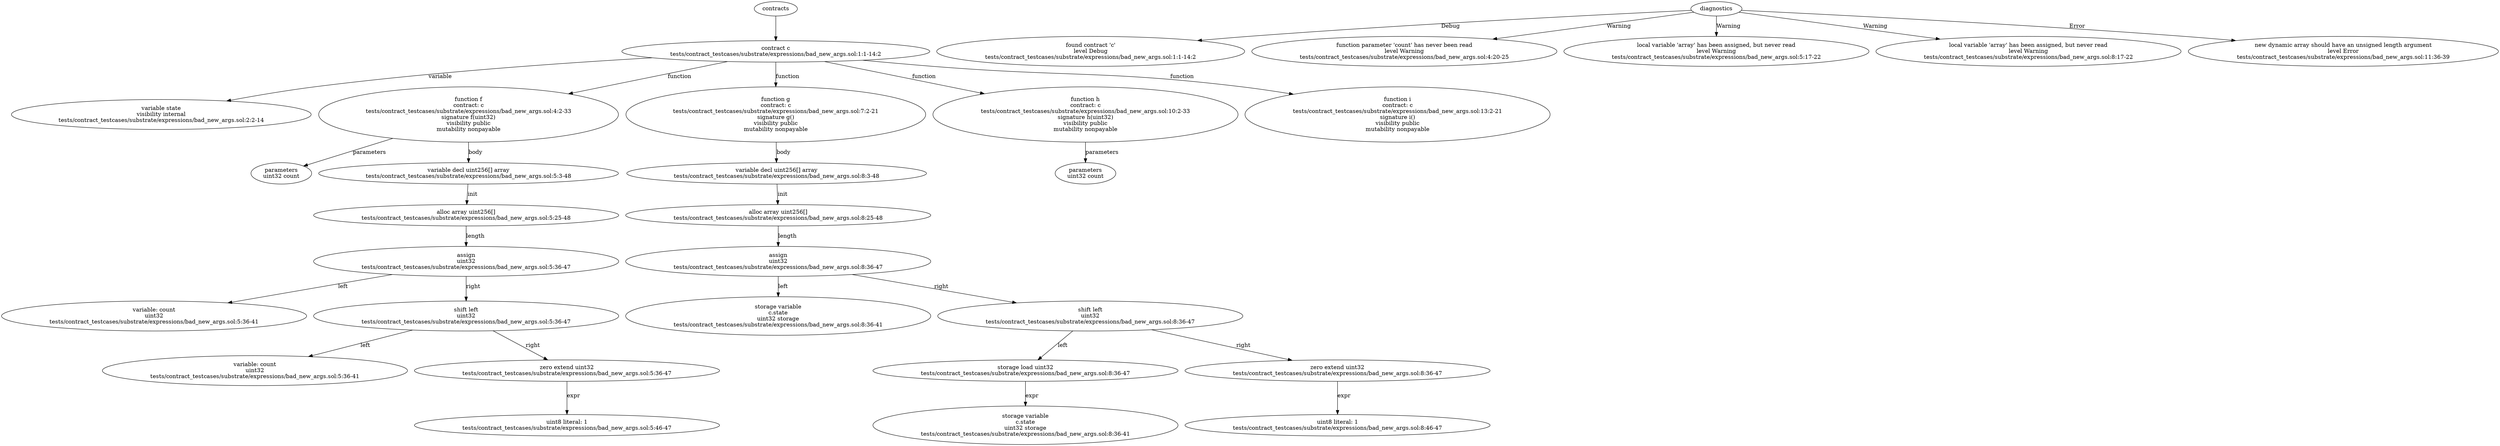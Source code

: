 strict digraph "tests/contract_testcases/substrate/expressions/bad_new_args.sol" {
	contract [label="contract c\ntests/contract_testcases/substrate/expressions/bad_new_args.sol:1:1-14:2"]
	var [label="variable state\nvisibility internal\ntests/contract_testcases/substrate/expressions/bad_new_args.sol:2:2-14"]
	f [label="function f\ncontract: c\ntests/contract_testcases/substrate/expressions/bad_new_args.sol:4:2-33\nsignature f(uint32)\nvisibility public\nmutability nonpayable"]
	parameters [label="parameters\nuint32 count"]
	var_decl [label="variable decl uint256[] array\ntests/contract_testcases/substrate/expressions/bad_new_args.sol:5:3-48"]
	alloc_array [label="alloc array uint256[]\ntests/contract_testcases/substrate/expressions/bad_new_args.sol:5:25-48"]
	assign [label="assign\nuint32\ntests/contract_testcases/substrate/expressions/bad_new_args.sol:5:36-47"]
	variable [label="variable: count\nuint32\ntests/contract_testcases/substrate/expressions/bad_new_args.sol:5:36-41"]
	shift_left [label="shift left\nuint32\ntests/contract_testcases/substrate/expressions/bad_new_args.sol:5:36-47"]
	variable_10 [label="variable: count\nuint32\ntests/contract_testcases/substrate/expressions/bad_new_args.sol:5:36-41"]
	zero_ext [label="zero extend uint32\ntests/contract_testcases/substrate/expressions/bad_new_args.sol:5:36-47"]
	number_literal [label="uint8 literal: 1\ntests/contract_testcases/substrate/expressions/bad_new_args.sol:5:46-47"]
	g [label="function g\ncontract: c\ntests/contract_testcases/substrate/expressions/bad_new_args.sol:7:2-21\nsignature g()\nvisibility public\nmutability nonpayable"]
	var_decl_14 [label="variable decl uint256[] array\ntests/contract_testcases/substrate/expressions/bad_new_args.sol:8:3-48"]
	alloc_array_15 [label="alloc array uint256[]\ntests/contract_testcases/substrate/expressions/bad_new_args.sol:8:25-48"]
	assign_16 [label="assign\nuint32\ntests/contract_testcases/substrate/expressions/bad_new_args.sol:8:36-47"]
	storage_var [label="storage variable\nc.state\nuint32 storage\ntests/contract_testcases/substrate/expressions/bad_new_args.sol:8:36-41"]
	shift_left_18 [label="shift left\nuint32\ntests/contract_testcases/substrate/expressions/bad_new_args.sol:8:36-47"]
	storage_load [label="storage load uint32\ntests/contract_testcases/substrate/expressions/bad_new_args.sol:8:36-47"]
	storage_var_20 [label="storage variable\nc.state\nuint32 storage\ntests/contract_testcases/substrate/expressions/bad_new_args.sol:8:36-41"]
	zero_ext_21 [label="zero extend uint32\ntests/contract_testcases/substrate/expressions/bad_new_args.sol:8:36-47"]
	number_literal_22 [label="uint8 literal: 1\ntests/contract_testcases/substrate/expressions/bad_new_args.sol:8:46-47"]
	h [label="function h\ncontract: c\ntests/contract_testcases/substrate/expressions/bad_new_args.sol:10:2-33\nsignature h(uint32)\nvisibility public\nmutability nonpayable"]
	parameters_24 [label="parameters\nuint32 count"]
	i [label="function i\ncontract: c\ntests/contract_testcases/substrate/expressions/bad_new_args.sol:13:2-21\nsignature i()\nvisibility public\nmutability nonpayable"]
	diagnostic [label="found contract 'c'\nlevel Debug\ntests/contract_testcases/substrate/expressions/bad_new_args.sol:1:1-14:2"]
	diagnostic_28 [label="function parameter 'count' has never been read\nlevel Warning\ntests/contract_testcases/substrate/expressions/bad_new_args.sol:4:20-25"]
	diagnostic_29 [label="local variable 'array' has been assigned, but never read\nlevel Warning\ntests/contract_testcases/substrate/expressions/bad_new_args.sol:5:17-22"]
	diagnostic_30 [label="local variable 'array' has been assigned, but never read\nlevel Warning\ntests/contract_testcases/substrate/expressions/bad_new_args.sol:8:17-22"]
	diagnostic_31 [label="new dynamic array should have an unsigned length argument\nlevel Error\ntests/contract_testcases/substrate/expressions/bad_new_args.sol:11:36-39"]
	contracts -> contract
	contract -> var [label="variable"]
	contract -> f [label="function"]
	f -> parameters [label="parameters"]
	f -> var_decl [label="body"]
	var_decl -> alloc_array [label="init"]
	alloc_array -> assign [label="length"]
	assign -> variable [label="left"]
	assign -> shift_left [label="right"]
	shift_left -> variable_10 [label="left"]
	shift_left -> zero_ext [label="right"]
	zero_ext -> number_literal [label="expr"]
	contract -> g [label="function"]
	g -> var_decl_14 [label="body"]
	var_decl_14 -> alloc_array_15 [label="init"]
	alloc_array_15 -> assign_16 [label="length"]
	assign_16 -> storage_var [label="left"]
	assign_16 -> shift_left_18 [label="right"]
	shift_left_18 -> storage_load [label="left"]
	storage_load -> storage_var_20 [label="expr"]
	shift_left_18 -> zero_ext_21 [label="right"]
	zero_ext_21 -> number_literal_22 [label="expr"]
	contract -> h [label="function"]
	h -> parameters_24 [label="parameters"]
	contract -> i [label="function"]
	diagnostics -> diagnostic [label="Debug"]
	diagnostics -> diagnostic_28 [label="Warning"]
	diagnostics -> diagnostic_29 [label="Warning"]
	diagnostics -> diagnostic_30 [label="Warning"]
	diagnostics -> diagnostic_31 [label="Error"]
}
